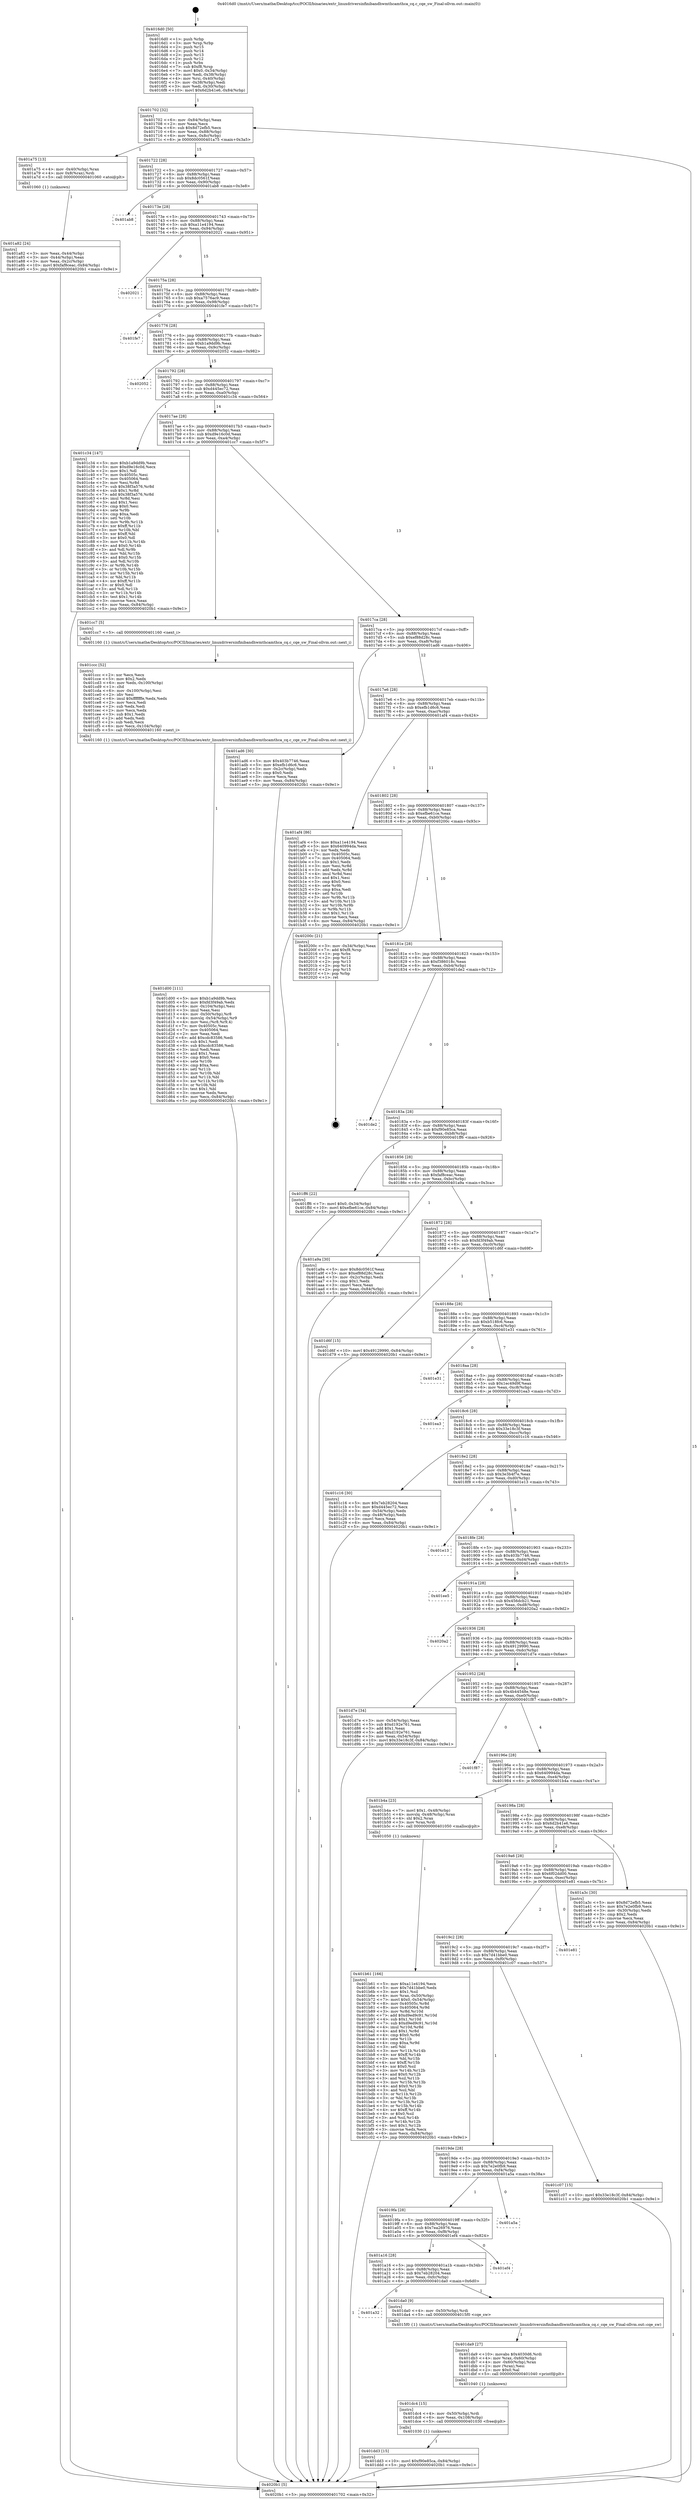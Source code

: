 digraph "0x4016d0" {
  label = "0x4016d0 (/mnt/c/Users/mathe/Desktop/tcc/POCII/binaries/extr_linuxdriversinfinibandhwmthcamthca_cq.c_cqe_sw_Final-ollvm.out::main(0))"
  labelloc = "t"
  node[shape=record]

  Entry [label="",width=0.3,height=0.3,shape=circle,fillcolor=black,style=filled]
  "0x401702" [label="{
     0x401702 [32]\l
     | [instrs]\l
     &nbsp;&nbsp;0x401702 \<+6\>: mov -0x84(%rbp),%eax\l
     &nbsp;&nbsp;0x401708 \<+2\>: mov %eax,%ecx\l
     &nbsp;&nbsp;0x40170a \<+6\>: sub $0x8d72efb5,%ecx\l
     &nbsp;&nbsp;0x401710 \<+6\>: mov %eax,-0x88(%rbp)\l
     &nbsp;&nbsp;0x401716 \<+6\>: mov %ecx,-0x8c(%rbp)\l
     &nbsp;&nbsp;0x40171c \<+6\>: je 0000000000401a75 \<main+0x3a5\>\l
  }"]
  "0x401a75" [label="{
     0x401a75 [13]\l
     | [instrs]\l
     &nbsp;&nbsp;0x401a75 \<+4\>: mov -0x40(%rbp),%rax\l
     &nbsp;&nbsp;0x401a79 \<+4\>: mov 0x8(%rax),%rdi\l
     &nbsp;&nbsp;0x401a7d \<+5\>: call 0000000000401060 \<atoi@plt\>\l
     | [calls]\l
     &nbsp;&nbsp;0x401060 \{1\} (unknown)\l
  }"]
  "0x401722" [label="{
     0x401722 [28]\l
     | [instrs]\l
     &nbsp;&nbsp;0x401722 \<+5\>: jmp 0000000000401727 \<main+0x57\>\l
     &nbsp;&nbsp;0x401727 \<+6\>: mov -0x88(%rbp),%eax\l
     &nbsp;&nbsp;0x40172d \<+5\>: sub $0x8dc0561f,%eax\l
     &nbsp;&nbsp;0x401732 \<+6\>: mov %eax,-0x90(%rbp)\l
     &nbsp;&nbsp;0x401738 \<+6\>: je 0000000000401ab8 \<main+0x3e8\>\l
  }"]
  Exit [label="",width=0.3,height=0.3,shape=circle,fillcolor=black,style=filled,peripheries=2]
  "0x401ab8" [label="{
     0x401ab8\l
  }", style=dashed]
  "0x40173e" [label="{
     0x40173e [28]\l
     | [instrs]\l
     &nbsp;&nbsp;0x40173e \<+5\>: jmp 0000000000401743 \<main+0x73\>\l
     &nbsp;&nbsp;0x401743 \<+6\>: mov -0x88(%rbp),%eax\l
     &nbsp;&nbsp;0x401749 \<+5\>: sub $0xa11e4194,%eax\l
     &nbsp;&nbsp;0x40174e \<+6\>: mov %eax,-0x94(%rbp)\l
     &nbsp;&nbsp;0x401754 \<+6\>: je 0000000000402021 \<main+0x951\>\l
  }"]
  "0x401dd3" [label="{
     0x401dd3 [15]\l
     | [instrs]\l
     &nbsp;&nbsp;0x401dd3 \<+10\>: movl $0xf90e85ca,-0x84(%rbp)\l
     &nbsp;&nbsp;0x401ddd \<+5\>: jmp 00000000004020b1 \<main+0x9e1\>\l
  }"]
  "0x402021" [label="{
     0x402021\l
  }", style=dashed]
  "0x40175a" [label="{
     0x40175a [28]\l
     | [instrs]\l
     &nbsp;&nbsp;0x40175a \<+5\>: jmp 000000000040175f \<main+0x8f\>\l
     &nbsp;&nbsp;0x40175f \<+6\>: mov -0x88(%rbp),%eax\l
     &nbsp;&nbsp;0x401765 \<+5\>: sub $0xa7576ac9,%eax\l
     &nbsp;&nbsp;0x40176a \<+6\>: mov %eax,-0x98(%rbp)\l
     &nbsp;&nbsp;0x401770 \<+6\>: je 0000000000401fe7 \<main+0x917\>\l
  }"]
  "0x401dc4" [label="{
     0x401dc4 [15]\l
     | [instrs]\l
     &nbsp;&nbsp;0x401dc4 \<+4\>: mov -0x50(%rbp),%rdi\l
     &nbsp;&nbsp;0x401dc8 \<+6\>: mov %eax,-0x108(%rbp)\l
     &nbsp;&nbsp;0x401dce \<+5\>: call 0000000000401030 \<free@plt\>\l
     | [calls]\l
     &nbsp;&nbsp;0x401030 \{1\} (unknown)\l
  }"]
  "0x401fe7" [label="{
     0x401fe7\l
  }", style=dashed]
  "0x401776" [label="{
     0x401776 [28]\l
     | [instrs]\l
     &nbsp;&nbsp;0x401776 \<+5\>: jmp 000000000040177b \<main+0xab\>\l
     &nbsp;&nbsp;0x40177b \<+6\>: mov -0x88(%rbp),%eax\l
     &nbsp;&nbsp;0x401781 \<+5\>: sub $0xb1a9dd9b,%eax\l
     &nbsp;&nbsp;0x401786 \<+6\>: mov %eax,-0x9c(%rbp)\l
     &nbsp;&nbsp;0x40178c \<+6\>: je 0000000000402052 \<main+0x982\>\l
  }"]
  "0x401da9" [label="{
     0x401da9 [27]\l
     | [instrs]\l
     &nbsp;&nbsp;0x401da9 \<+10\>: movabs $0x4030d6,%rdi\l
     &nbsp;&nbsp;0x401db3 \<+4\>: mov %rax,-0x60(%rbp)\l
     &nbsp;&nbsp;0x401db7 \<+4\>: mov -0x60(%rbp),%rax\l
     &nbsp;&nbsp;0x401dbb \<+2\>: mov (%rax),%esi\l
     &nbsp;&nbsp;0x401dbd \<+2\>: mov $0x0,%al\l
     &nbsp;&nbsp;0x401dbf \<+5\>: call 0000000000401040 \<printf@plt\>\l
     | [calls]\l
     &nbsp;&nbsp;0x401040 \{1\} (unknown)\l
  }"]
  "0x402052" [label="{
     0x402052\l
  }", style=dashed]
  "0x401792" [label="{
     0x401792 [28]\l
     | [instrs]\l
     &nbsp;&nbsp;0x401792 \<+5\>: jmp 0000000000401797 \<main+0xc7\>\l
     &nbsp;&nbsp;0x401797 \<+6\>: mov -0x88(%rbp),%eax\l
     &nbsp;&nbsp;0x40179d \<+5\>: sub $0xd445ec72,%eax\l
     &nbsp;&nbsp;0x4017a2 \<+6\>: mov %eax,-0xa0(%rbp)\l
     &nbsp;&nbsp;0x4017a8 \<+6\>: je 0000000000401c34 \<main+0x564\>\l
  }"]
  "0x401a32" [label="{
     0x401a32\l
  }", style=dashed]
  "0x401c34" [label="{
     0x401c34 [147]\l
     | [instrs]\l
     &nbsp;&nbsp;0x401c34 \<+5\>: mov $0xb1a9dd9b,%eax\l
     &nbsp;&nbsp;0x401c39 \<+5\>: mov $0xd9e16c0d,%ecx\l
     &nbsp;&nbsp;0x401c3e \<+2\>: mov $0x1,%dl\l
     &nbsp;&nbsp;0x401c40 \<+7\>: mov 0x40505c,%esi\l
     &nbsp;&nbsp;0x401c47 \<+7\>: mov 0x405064,%edi\l
     &nbsp;&nbsp;0x401c4e \<+3\>: mov %esi,%r8d\l
     &nbsp;&nbsp;0x401c51 \<+7\>: sub $0x38f3a576,%r8d\l
     &nbsp;&nbsp;0x401c58 \<+4\>: sub $0x1,%r8d\l
     &nbsp;&nbsp;0x401c5c \<+7\>: add $0x38f3a576,%r8d\l
     &nbsp;&nbsp;0x401c63 \<+4\>: imul %r8d,%esi\l
     &nbsp;&nbsp;0x401c67 \<+3\>: and $0x1,%esi\l
     &nbsp;&nbsp;0x401c6a \<+3\>: cmp $0x0,%esi\l
     &nbsp;&nbsp;0x401c6d \<+4\>: sete %r9b\l
     &nbsp;&nbsp;0x401c71 \<+3\>: cmp $0xa,%edi\l
     &nbsp;&nbsp;0x401c74 \<+4\>: setl %r10b\l
     &nbsp;&nbsp;0x401c78 \<+3\>: mov %r9b,%r11b\l
     &nbsp;&nbsp;0x401c7b \<+4\>: xor $0xff,%r11b\l
     &nbsp;&nbsp;0x401c7f \<+3\>: mov %r10b,%bl\l
     &nbsp;&nbsp;0x401c82 \<+3\>: xor $0xff,%bl\l
     &nbsp;&nbsp;0x401c85 \<+3\>: xor $0x0,%dl\l
     &nbsp;&nbsp;0x401c88 \<+3\>: mov %r11b,%r14b\l
     &nbsp;&nbsp;0x401c8b \<+4\>: and $0x0,%r14b\l
     &nbsp;&nbsp;0x401c8f \<+3\>: and %dl,%r9b\l
     &nbsp;&nbsp;0x401c92 \<+3\>: mov %bl,%r15b\l
     &nbsp;&nbsp;0x401c95 \<+4\>: and $0x0,%r15b\l
     &nbsp;&nbsp;0x401c99 \<+3\>: and %dl,%r10b\l
     &nbsp;&nbsp;0x401c9c \<+3\>: or %r9b,%r14b\l
     &nbsp;&nbsp;0x401c9f \<+3\>: or %r10b,%r15b\l
     &nbsp;&nbsp;0x401ca2 \<+3\>: xor %r15b,%r14b\l
     &nbsp;&nbsp;0x401ca5 \<+3\>: or %bl,%r11b\l
     &nbsp;&nbsp;0x401ca8 \<+4\>: xor $0xff,%r11b\l
     &nbsp;&nbsp;0x401cac \<+3\>: or $0x0,%dl\l
     &nbsp;&nbsp;0x401caf \<+3\>: and %dl,%r11b\l
     &nbsp;&nbsp;0x401cb2 \<+3\>: or %r11b,%r14b\l
     &nbsp;&nbsp;0x401cb5 \<+4\>: test $0x1,%r14b\l
     &nbsp;&nbsp;0x401cb9 \<+3\>: cmovne %ecx,%eax\l
     &nbsp;&nbsp;0x401cbc \<+6\>: mov %eax,-0x84(%rbp)\l
     &nbsp;&nbsp;0x401cc2 \<+5\>: jmp 00000000004020b1 \<main+0x9e1\>\l
  }"]
  "0x4017ae" [label="{
     0x4017ae [28]\l
     | [instrs]\l
     &nbsp;&nbsp;0x4017ae \<+5\>: jmp 00000000004017b3 \<main+0xe3\>\l
     &nbsp;&nbsp;0x4017b3 \<+6\>: mov -0x88(%rbp),%eax\l
     &nbsp;&nbsp;0x4017b9 \<+5\>: sub $0xd9e16c0d,%eax\l
     &nbsp;&nbsp;0x4017be \<+6\>: mov %eax,-0xa4(%rbp)\l
     &nbsp;&nbsp;0x4017c4 \<+6\>: je 0000000000401cc7 \<main+0x5f7\>\l
  }"]
  "0x401da0" [label="{
     0x401da0 [9]\l
     | [instrs]\l
     &nbsp;&nbsp;0x401da0 \<+4\>: mov -0x50(%rbp),%rdi\l
     &nbsp;&nbsp;0x401da4 \<+5\>: call 00000000004015f0 \<cqe_sw\>\l
     | [calls]\l
     &nbsp;&nbsp;0x4015f0 \{1\} (/mnt/c/Users/mathe/Desktop/tcc/POCII/binaries/extr_linuxdriversinfinibandhwmthcamthca_cq.c_cqe_sw_Final-ollvm.out::cqe_sw)\l
  }"]
  "0x401cc7" [label="{
     0x401cc7 [5]\l
     | [instrs]\l
     &nbsp;&nbsp;0x401cc7 \<+5\>: call 0000000000401160 \<next_i\>\l
     | [calls]\l
     &nbsp;&nbsp;0x401160 \{1\} (/mnt/c/Users/mathe/Desktop/tcc/POCII/binaries/extr_linuxdriversinfinibandhwmthcamthca_cq.c_cqe_sw_Final-ollvm.out::next_i)\l
  }"]
  "0x4017ca" [label="{
     0x4017ca [28]\l
     | [instrs]\l
     &nbsp;&nbsp;0x4017ca \<+5\>: jmp 00000000004017cf \<main+0xff\>\l
     &nbsp;&nbsp;0x4017cf \<+6\>: mov -0x88(%rbp),%eax\l
     &nbsp;&nbsp;0x4017d5 \<+5\>: sub $0xef88d28c,%eax\l
     &nbsp;&nbsp;0x4017da \<+6\>: mov %eax,-0xa8(%rbp)\l
     &nbsp;&nbsp;0x4017e0 \<+6\>: je 0000000000401ad6 \<main+0x406\>\l
  }"]
  "0x401a16" [label="{
     0x401a16 [28]\l
     | [instrs]\l
     &nbsp;&nbsp;0x401a16 \<+5\>: jmp 0000000000401a1b \<main+0x34b\>\l
     &nbsp;&nbsp;0x401a1b \<+6\>: mov -0x88(%rbp),%eax\l
     &nbsp;&nbsp;0x401a21 \<+5\>: sub $0x7eb28204,%eax\l
     &nbsp;&nbsp;0x401a26 \<+6\>: mov %eax,-0xfc(%rbp)\l
     &nbsp;&nbsp;0x401a2c \<+6\>: je 0000000000401da0 \<main+0x6d0\>\l
  }"]
  "0x401ad6" [label="{
     0x401ad6 [30]\l
     | [instrs]\l
     &nbsp;&nbsp;0x401ad6 \<+5\>: mov $0x403b7746,%eax\l
     &nbsp;&nbsp;0x401adb \<+5\>: mov $0xefb1d6c6,%ecx\l
     &nbsp;&nbsp;0x401ae0 \<+3\>: mov -0x2c(%rbp),%edx\l
     &nbsp;&nbsp;0x401ae3 \<+3\>: cmp $0x0,%edx\l
     &nbsp;&nbsp;0x401ae6 \<+3\>: cmove %ecx,%eax\l
     &nbsp;&nbsp;0x401ae9 \<+6\>: mov %eax,-0x84(%rbp)\l
     &nbsp;&nbsp;0x401aef \<+5\>: jmp 00000000004020b1 \<main+0x9e1\>\l
  }"]
  "0x4017e6" [label="{
     0x4017e6 [28]\l
     | [instrs]\l
     &nbsp;&nbsp;0x4017e6 \<+5\>: jmp 00000000004017eb \<main+0x11b\>\l
     &nbsp;&nbsp;0x4017eb \<+6\>: mov -0x88(%rbp),%eax\l
     &nbsp;&nbsp;0x4017f1 \<+5\>: sub $0xefb1d6c6,%eax\l
     &nbsp;&nbsp;0x4017f6 \<+6\>: mov %eax,-0xac(%rbp)\l
     &nbsp;&nbsp;0x4017fc \<+6\>: je 0000000000401af4 \<main+0x424\>\l
  }"]
  "0x401ef4" [label="{
     0x401ef4\l
  }", style=dashed]
  "0x401af4" [label="{
     0x401af4 [86]\l
     | [instrs]\l
     &nbsp;&nbsp;0x401af4 \<+5\>: mov $0xa11e4194,%eax\l
     &nbsp;&nbsp;0x401af9 \<+5\>: mov $0x640994da,%ecx\l
     &nbsp;&nbsp;0x401afe \<+2\>: xor %edx,%edx\l
     &nbsp;&nbsp;0x401b00 \<+7\>: mov 0x40505c,%esi\l
     &nbsp;&nbsp;0x401b07 \<+7\>: mov 0x405064,%edi\l
     &nbsp;&nbsp;0x401b0e \<+3\>: sub $0x1,%edx\l
     &nbsp;&nbsp;0x401b11 \<+3\>: mov %esi,%r8d\l
     &nbsp;&nbsp;0x401b14 \<+3\>: add %edx,%r8d\l
     &nbsp;&nbsp;0x401b17 \<+4\>: imul %r8d,%esi\l
     &nbsp;&nbsp;0x401b1b \<+3\>: and $0x1,%esi\l
     &nbsp;&nbsp;0x401b1e \<+3\>: cmp $0x0,%esi\l
     &nbsp;&nbsp;0x401b21 \<+4\>: sete %r9b\l
     &nbsp;&nbsp;0x401b25 \<+3\>: cmp $0xa,%edi\l
     &nbsp;&nbsp;0x401b28 \<+4\>: setl %r10b\l
     &nbsp;&nbsp;0x401b2c \<+3\>: mov %r9b,%r11b\l
     &nbsp;&nbsp;0x401b2f \<+3\>: and %r10b,%r11b\l
     &nbsp;&nbsp;0x401b32 \<+3\>: xor %r10b,%r9b\l
     &nbsp;&nbsp;0x401b35 \<+3\>: or %r9b,%r11b\l
     &nbsp;&nbsp;0x401b38 \<+4\>: test $0x1,%r11b\l
     &nbsp;&nbsp;0x401b3c \<+3\>: cmovne %ecx,%eax\l
     &nbsp;&nbsp;0x401b3f \<+6\>: mov %eax,-0x84(%rbp)\l
     &nbsp;&nbsp;0x401b45 \<+5\>: jmp 00000000004020b1 \<main+0x9e1\>\l
  }"]
  "0x401802" [label="{
     0x401802 [28]\l
     | [instrs]\l
     &nbsp;&nbsp;0x401802 \<+5\>: jmp 0000000000401807 \<main+0x137\>\l
     &nbsp;&nbsp;0x401807 \<+6\>: mov -0x88(%rbp),%eax\l
     &nbsp;&nbsp;0x40180d \<+5\>: sub $0xefbe61ce,%eax\l
     &nbsp;&nbsp;0x401812 \<+6\>: mov %eax,-0xb0(%rbp)\l
     &nbsp;&nbsp;0x401818 \<+6\>: je 000000000040200c \<main+0x93c\>\l
  }"]
  "0x4019fa" [label="{
     0x4019fa [28]\l
     | [instrs]\l
     &nbsp;&nbsp;0x4019fa \<+5\>: jmp 00000000004019ff \<main+0x32f\>\l
     &nbsp;&nbsp;0x4019ff \<+6\>: mov -0x88(%rbp),%eax\l
     &nbsp;&nbsp;0x401a05 \<+5\>: sub $0x7ea26976,%eax\l
     &nbsp;&nbsp;0x401a0a \<+6\>: mov %eax,-0xf8(%rbp)\l
     &nbsp;&nbsp;0x401a10 \<+6\>: je 0000000000401ef4 \<main+0x824\>\l
  }"]
  "0x40200c" [label="{
     0x40200c [21]\l
     | [instrs]\l
     &nbsp;&nbsp;0x40200c \<+3\>: mov -0x34(%rbp),%eax\l
     &nbsp;&nbsp;0x40200f \<+7\>: add $0xf8,%rsp\l
     &nbsp;&nbsp;0x402016 \<+1\>: pop %rbx\l
     &nbsp;&nbsp;0x402017 \<+2\>: pop %r12\l
     &nbsp;&nbsp;0x402019 \<+2\>: pop %r13\l
     &nbsp;&nbsp;0x40201b \<+2\>: pop %r14\l
     &nbsp;&nbsp;0x40201d \<+2\>: pop %r15\l
     &nbsp;&nbsp;0x40201f \<+1\>: pop %rbp\l
     &nbsp;&nbsp;0x402020 \<+1\>: ret\l
  }"]
  "0x40181e" [label="{
     0x40181e [28]\l
     | [instrs]\l
     &nbsp;&nbsp;0x40181e \<+5\>: jmp 0000000000401823 \<main+0x153\>\l
     &nbsp;&nbsp;0x401823 \<+6\>: mov -0x88(%rbp),%eax\l
     &nbsp;&nbsp;0x401829 \<+5\>: sub $0xf386018c,%eax\l
     &nbsp;&nbsp;0x40182e \<+6\>: mov %eax,-0xb4(%rbp)\l
     &nbsp;&nbsp;0x401834 \<+6\>: je 0000000000401de2 \<main+0x712\>\l
  }"]
  "0x401a5a" [label="{
     0x401a5a\l
  }", style=dashed]
  "0x401de2" [label="{
     0x401de2\l
  }", style=dashed]
  "0x40183a" [label="{
     0x40183a [28]\l
     | [instrs]\l
     &nbsp;&nbsp;0x40183a \<+5\>: jmp 000000000040183f \<main+0x16f\>\l
     &nbsp;&nbsp;0x40183f \<+6\>: mov -0x88(%rbp),%eax\l
     &nbsp;&nbsp;0x401845 \<+5\>: sub $0xf90e85ca,%eax\l
     &nbsp;&nbsp;0x40184a \<+6\>: mov %eax,-0xb8(%rbp)\l
     &nbsp;&nbsp;0x401850 \<+6\>: je 0000000000401ff6 \<main+0x926\>\l
  }"]
  "0x401d00" [label="{
     0x401d00 [111]\l
     | [instrs]\l
     &nbsp;&nbsp;0x401d00 \<+5\>: mov $0xb1a9dd9b,%ecx\l
     &nbsp;&nbsp;0x401d05 \<+5\>: mov $0xfd3f49ab,%edx\l
     &nbsp;&nbsp;0x401d0a \<+6\>: mov -0x104(%rbp),%esi\l
     &nbsp;&nbsp;0x401d10 \<+3\>: imul %eax,%esi\l
     &nbsp;&nbsp;0x401d13 \<+4\>: mov -0x50(%rbp),%r8\l
     &nbsp;&nbsp;0x401d17 \<+4\>: movslq -0x54(%rbp),%r9\l
     &nbsp;&nbsp;0x401d1b \<+4\>: mov %esi,(%r8,%r9,4)\l
     &nbsp;&nbsp;0x401d1f \<+7\>: mov 0x40505c,%eax\l
     &nbsp;&nbsp;0x401d26 \<+7\>: mov 0x405064,%esi\l
     &nbsp;&nbsp;0x401d2d \<+2\>: mov %eax,%edi\l
     &nbsp;&nbsp;0x401d2f \<+6\>: add $0xcdc83586,%edi\l
     &nbsp;&nbsp;0x401d35 \<+3\>: sub $0x1,%edi\l
     &nbsp;&nbsp;0x401d38 \<+6\>: sub $0xcdc83586,%edi\l
     &nbsp;&nbsp;0x401d3e \<+3\>: imul %edi,%eax\l
     &nbsp;&nbsp;0x401d41 \<+3\>: and $0x1,%eax\l
     &nbsp;&nbsp;0x401d44 \<+3\>: cmp $0x0,%eax\l
     &nbsp;&nbsp;0x401d47 \<+4\>: sete %r10b\l
     &nbsp;&nbsp;0x401d4b \<+3\>: cmp $0xa,%esi\l
     &nbsp;&nbsp;0x401d4e \<+4\>: setl %r11b\l
     &nbsp;&nbsp;0x401d52 \<+3\>: mov %r10b,%bl\l
     &nbsp;&nbsp;0x401d55 \<+3\>: and %r11b,%bl\l
     &nbsp;&nbsp;0x401d58 \<+3\>: xor %r11b,%r10b\l
     &nbsp;&nbsp;0x401d5b \<+3\>: or %r10b,%bl\l
     &nbsp;&nbsp;0x401d5e \<+3\>: test $0x1,%bl\l
     &nbsp;&nbsp;0x401d61 \<+3\>: cmovne %edx,%ecx\l
     &nbsp;&nbsp;0x401d64 \<+6\>: mov %ecx,-0x84(%rbp)\l
     &nbsp;&nbsp;0x401d6a \<+5\>: jmp 00000000004020b1 \<main+0x9e1\>\l
  }"]
  "0x401ff6" [label="{
     0x401ff6 [22]\l
     | [instrs]\l
     &nbsp;&nbsp;0x401ff6 \<+7\>: movl $0x0,-0x34(%rbp)\l
     &nbsp;&nbsp;0x401ffd \<+10\>: movl $0xefbe61ce,-0x84(%rbp)\l
     &nbsp;&nbsp;0x402007 \<+5\>: jmp 00000000004020b1 \<main+0x9e1\>\l
  }"]
  "0x401856" [label="{
     0x401856 [28]\l
     | [instrs]\l
     &nbsp;&nbsp;0x401856 \<+5\>: jmp 000000000040185b \<main+0x18b\>\l
     &nbsp;&nbsp;0x40185b \<+6\>: mov -0x88(%rbp),%eax\l
     &nbsp;&nbsp;0x401861 \<+5\>: sub $0xfaf8ceac,%eax\l
     &nbsp;&nbsp;0x401866 \<+6\>: mov %eax,-0xbc(%rbp)\l
     &nbsp;&nbsp;0x40186c \<+6\>: je 0000000000401a9a \<main+0x3ca\>\l
  }"]
  "0x401ccc" [label="{
     0x401ccc [52]\l
     | [instrs]\l
     &nbsp;&nbsp;0x401ccc \<+2\>: xor %ecx,%ecx\l
     &nbsp;&nbsp;0x401cce \<+5\>: mov $0x2,%edx\l
     &nbsp;&nbsp;0x401cd3 \<+6\>: mov %edx,-0x100(%rbp)\l
     &nbsp;&nbsp;0x401cd9 \<+1\>: cltd\l
     &nbsp;&nbsp;0x401cda \<+6\>: mov -0x100(%rbp),%esi\l
     &nbsp;&nbsp;0x401ce0 \<+2\>: idiv %esi\l
     &nbsp;&nbsp;0x401ce2 \<+6\>: imul $0xfffffffe,%edx,%edx\l
     &nbsp;&nbsp;0x401ce8 \<+2\>: mov %ecx,%edi\l
     &nbsp;&nbsp;0x401cea \<+2\>: sub %edx,%edi\l
     &nbsp;&nbsp;0x401cec \<+2\>: mov %ecx,%edx\l
     &nbsp;&nbsp;0x401cee \<+3\>: sub $0x1,%edx\l
     &nbsp;&nbsp;0x401cf1 \<+2\>: add %edx,%edi\l
     &nbsp;&nbsp;0x401cf3 \<+2\>: sub %edi,%ecx\l
     &nbsp;&nbsp;0x401cf5 \<+6\>: mov %ecx,-0x104(%rbp)\l
     &nbsp;&nbsp;0x401cfb \<+5\>: call 0000000000401160 \<next_i\>\l
     | [calls]\l
     &nbsp;&nbsp;0x401160 \{1\} (/mnt/c/Users/mathe/Desktop/tcc/POCII/binaries/extr_linuxdriversinfinibandhwmthcamthca_cq.c_cqe_sw_Final-ollvm.out::next_i)\l
  }"]
  "0x401a9a" [label="{
     0x401a9a [30]\l
     | [instrs]\l
     &nbsp;&nbsp;0x401a9a \<+5\>: mov $0x8dc0561f,%eax\l
     &nbsp;&nbsp;0x401a9f \<+5\>: mov $0xef88d28c,%ecx\l
     &nbsp;&nbsp;0x401aa4 \<+3\>: mov -0x2c(%rbp),%edx\l
     &nbsp;&nbsp;0x401aa7 \<+3\>: cmp $0x1,%edx\l
     &nbsp;&nbsp;0x401aaa \<+3\>: cmovl %ecx,%eax\l
     &nbsp;&nbsp;0x401aad \<+6\>: mov %eax,-0x84(%rbp)\l
     &nbsp;&nbsp;0x401ab3 \<+5\>: jmp 00000000004020b1 \<main+0x9e1\>\l
  }"]
  "0x401872" [label="{
     0x401872 [28]\l
     | [instrs]\l
     &nbsp;&nbsp;0x401872 \<+5\>: jmp 0000000000401877 \<main+0x1a7\>\l
     &nbsp;&nbsp;0x401877 \<+6\>: mov -0x88(%rbp),%eax\l
     &nbsp;&nbsp;0x40187d \<+5\>: sub $0xfd3f49ab,%eax\l
     &nbsp;&nbsp;0x401882 \<+6\>: mov %eax,-0xc0(%rbp)\l
     &nbsp;&nbsp;0x401888 \<+6\>: je 0000000000401d6f \<main+0x69f\>\l
  }"]
  "0x4019de" [label="{
     0x4019de [28]\l
     | [instrs]\l
     &nbsp;&nbsp;0x4019de \<+5\>: jmp 00000000004019e3 \<main+0x313\>\l
     &nbsp;&nbsp;0x4019e3 \<+6\>: mov -0x88(%rbp),%eax\l
     &nbsp;&nbsp;0x4019e9 \<+5\>: sub $0x7e2e0fb9,%eax\l
     &nbsp;&nbsp;0x4019ee \<+6\>: mov %eax,-0xf4(%rbp)\l
     &nbsp;&nbsp;0x4019f4 \<+6\>: je 0000000000401a5a \<main+0x38a\>\l
  }"]
  "0x401d6f" [label="{
     0x401d6f [15]\l
     | [instrs]\l
     &nbsp;&nbsp;0x401d6f \<+10\>: movl $0x49129990,-0x84(%rbp)\l
     &nbsp;&nbsp;0x401d79 \<+5\>: jmp 00000000004020b1 \<main+0x9e1\>\l
  }"]
  "0x40188e" [label="{
     0x40188e [28]\l
     | [instrs]\l
     &nbsp;&nbsp;0x40188e \<+5\>: jmp 0000000000401893 \<main+0x1c3\>\l
     &nbsp;&nbsp;0x401893 \<+6\>: mov -0x88(%rbp),%eax\l
     &nbsp;&nbsp;0x401899 \<+5\>: sub $0xb518fc6,%eax\l
     &nbsp;&nbsp;0x40189e \<+6\>: mov %eax,-0xc4(%rbp)\l
     &nbsp;&nbsp;0x4018a4 \<+6\>: je 0000000000401e31 \<main+0x761\>\l
  }"]
  "0x401c07" [label="{
     0x401c07 [15]\l
     | [instrs]\l
     &nbsp;&nbsp;0x401c07 \<+10\>: movl $0x33e18c3f,-0x84(%rbp)\l
     &nbsp;&nbsp;0x401c11 \<+5\>: jmp 00000000004020b1 \<main+0x9e1\>\l
  }"]
  "0x401e31" [label="{
     0x401e31\l
  }", style=dashed]
  "0x4018aa" [label="{
     0x4018aa [28]\l
     | [instrs]\l
     &nbsp;&nbsp;0x4018aa \<+5\>: jmp 00000000004018af \<main+0x1df\>\l
     &nbsp;&nbsp;0x4018af \<+6\>: mov -0x88(%rbp),%eax\l
     &nbsp;&nbsp;0x4018b5 \<+5\>: sub $0x1ec49d9f,%eax\l
     &nbsp;&nbsp;0x4018ba \<+6\>: mov %eax,-0xc8(%rbp)\l
     &nbsp;&nbsp;0x4018c0 \<+6\>: je 0000000000401ea3 \<main+0x7d3\>\l
  }"]
  "0x4019c2" [label="{
     0x4019c2 [28]\l
     | [instrs]\l
     &nbsp;&nbsp;0x4019c2 \<+5\>: jmp 00000000004019c7 \<main+0x2f7\>\l
     &nbsp;&nbsp;0x4019c7 \<+6\>: mov -0x88(%rbp),%eax\l
     &nbsp;&nbsp;0x4019cd \<+5\>: sub $0x7d41bbe0,%eax\l
     &nbsp;&nbsp;0x4019d2 \<+6\>: mov %eax,-0xf0(%rbp)\l
     &nbsp;&nbsp;0x4019d8 \<+6\>: je 0000000000401c07 \<main+0x537\>\l
  }"]
  "0x401ea3" [label="{
     0x401ea3\l
  }", style=dashed]
  "0x4018c6" [label="{
     0x4018c6 [28]\l
     | [instrs]\l
     &nbsp;&nbsp;0x4018c6 \<+5\>: jmp 00000000004018cb \<main+0x1fb\>\l
     &nbsp;&nbsp;0x4018cb \<+6\>: mov -0x88(%rbp),%eax\l
     &nbsp;&nbsp;0x4018d1 \<+5\>: sub $0x33e18c3f,%eax\l
     &nbsp;&nbsp;0x4018d6 \<+6\>: mov %eax,-0xcc(%rbp)\l
     &nbsp;&nbsp;0x4018dc \<+6\>: je 0000000000401c16 \<main+0x546\>\l
  }"]
  "0x401e81" [label="{
     0x401e81\l
  }", style=dashed]
  "0x401c16" [label="{
     0x401c16 [30]\l
     | [instrs]\l
     &nbsp;&nbsp;0x401c16 \<+5\>: mov $0x7eb28204,%eax\l
     &nbsp;&nbsp;0x401c1b \<+5\>: mov $0xd445ec72,%ecx\l
     &nbsp;&nbsp;0x401c20 \<+3\>: mov -0x54(%rbp),%edx\l
     &nbsp;&nbsp;0x401c23 \<+3\>: cmp -0x48(%rbp),%edx\l
     &nbsp;&nbsp;0x401c26 \<+3\>: cmovl %ecx,%eax\l
     &nbsp;&nbsp;0x401c29 \<+6\>: mov %eax,-0x84(%rbp)\l
     &nbsp;&nbsp;0x401c2f \<+5\>: jmp 00000000004020b1 \<main+0x9e1\>\l
  }"]
  "0x4018e2" [label="{
     0x4018e2 [28]\l
     | [instrs]\l
     &nbsp;&nbsp;0x4018e2 \<+5\>: jmp 00000000004018e7 \<main+0x217\>\l
     &nbsp;&nbsp;0x4018e7 \<+6\>: mov -0x88(%rbp),%eax\l
     &nbsp;&nbsp;0x4018ed \<+5\>: sub $0x3e3b4f7e,%eax\l
     &nbsp;&nbsp;0x4018f2 \<+6\>: mov %eax,-0xd0(%rbp)\l
     &nbsp;&nbsp;0x4018f8 \<+6\>: je 0000000000401e13 \<main+0x743\>\l
  }"]
  "0x401b61" [label="{
     0x401b61 [166]\l
     | [instrs]\l
     &nbsp;&nbsp;0x401b61 \<+5\>: mov $0xa11e4194,%ecx\l
     &nbsp;&nbsp;0x401b66 \<+5\>: mov $0x7d41bbe0,%edx\l
     &nbsp;&nbsp;0x401b6b \<+3\>: mov $0x1,%sil\l
     &nbsp;&nbsp;0x401b6e \<+4\>: mov %rax,-0x50(%rbp)\l
     &nbsp;&nbsp;0x401b72 \<+7\>: movl $0x0,-0x54(%rbp)\l
     &nbsp;&nbsp;0x401b79 \<+8\>: mov 0x40505c,%r8d\l
     &nbsp;&nbsp;0x401b81 \<+8\>: mov 0x405064,%r9d\l
     &nbsp;&nbsp;0x401b89 \<+3\>: mov %r8d,%r10d\l
     &nbsp;&nbsp;0x401b8c \<+7\>: add $0xd9ed9c91,%r10d\l
     &nbsp;&nbsp;0x401b93 \<+4\>: sub $0x1,%r10d\l
     &nbsp;&nbsp;0x401b97 \<+7\>: sub $0xd9ed9c91,%r10d\l
     &nbsp;&nbsp;0x401b9e \<+4\>: imul %r10d,%r8d\l
     &nbsp;&nbsp;0x401ba2 \<+4\>: and $0x1,%r8d\l
     &nbsp;&nbsp;0x401ba6 \<+4\>: cmp $0x0,%r8d\l
     &nbsp;&nbsp;0x401baa \<+4\>: sete %r11b\l
     &nbsp;&nbsp;0x401bae \<+4\>: cmp $0xa,%r9d\l
     &nbsp;&nbsp;0x401bb2 \<+3\>: setl %bl\l
     &nbsp;&nbsp;0x401bb5 \<+3\>: mov %r11b,%r14b\l
     &nbsp;&nbsp;0x401bb8 \<+4\>: xor $0xff,%r14b\l
     &nbsp;&nbsp;0x401bbc \<+3\>: mov %bl,%r15b\l
     &nbsp;&nbsp;0x401bbf \<+4\>: xor $0xff,%r15b\l
     &nbsp;&nbsp;0x401bc3 \<+4\>: xor $0x0,%sil\l
     &nbsp;&nbsp;0x401bc7 \<+3\>: mov %r14b,%r12b\l
     &nbsp;&nbsp;0x401bca \<+4\>: and $0x0,%r12b\l
     &nbsp;&nbsp;0x401bce \<+3\>: and %sil,%r11b\l
     &nbsp;&nbsp;0x401bd1 \<+3\>: mov %r15b,%r13b\l
     &nbsp;&nbsp;0x401bd4 \<+4\>: and $0x0,%r13b\l
     &nbsp;&nbsp;0x401bd8 \<+3\>: and %sil,%bl\l
     &nbsp;&nbsp;0x401bdb \<+3\>: or %r11b,%r12b\l
     &nbsp;&nbsp;0x401bde \<+3\>: or %bl,%r13b\l
     &nbsp;&nbsp;0x401be1 \<+3\>: xor %r13b,%r12b\l
     &nbsp;&nbsp;0x401be4 \<+3\>: or %r15b,%r14b\l
     &nbsp;&nbsp;0x401be7 \<+4\>: xor $0xff,%r14b\l
     &nbsp;&nbsp;0x401beb \<+4\>: or $0x0,%sil\l
     &nbsp;&nbsp;0x401bef \<+3\>: and %sil,%r14b\l
     &nbsp;&nbsp;0x401bf2 \<+3\>: or %r14b,%r12b\l
     &nbsp;&nbsp;0x401bf5 \<+4\>: test $0x1,%r12b\l
     &nbsp;&nbsp;0x401bf9 \<+3\>: cmovne %edx,%ecx\l
     &nbsp;&nbsp;0x401bfc \<+6\>: mov %ecx,-0x84(%rbp)\l
     &nbsp;&nbsp;0x401c02 \<+5\>: jmp 00000000004020b1 \<main+0x9e1\>\l
  }"]
  "0x401e13" [label="{
     0x401e13\l
  }", style=dashed]
  "0x4018fe" [label="{
     0x4018fe [28]\l
     | [instrs]\l
     &nbsp;&nbsp;0x4018fe \<+5\>: jmp 0000000000401903 \<main+0x233\>\l
     &nbsp;&nbsp;0x401903 \<+6\>: mov -0x88(%rbp),%eax\l
     &nbsp;&nbsp;0x401909 \<+5\>: sub $0x403b7746,%eax\l
     &nbsp;&nbsp;0x40190e \<+6\>: mov %eax,-0xd4(%rbp)\l
     &nbsp;&nbsp;0x401914 \<+6\>: je 0000000000401ee5 \<main+0x815\>\l
  }"]
  "0x401a82" [label="{
     0x401a82 [24]\l
     | [instrs]\l
     &nbsp;&nbsp;0x401a82 \<+3\>: mov %eax,-0x44(%rbp)\l
     &nbsp;&nbsp;0x401a85 \<+3\>: mov -0x44(%rbp),%eax\l
     &nbsp;&nbsp;0x401a88 \<+3\>: mov %eax,-0x2c(%rbp)\l
     &nbsp;&nbsp;0x401a8b \<+10\>: movl $0xfaf8ceac,-0x84(%rbp)\l
     &nbsp;&nbsp;0x401a95 \<+5\>: jmp 00000000004020b1 \<main+0x9e1\>\l
  }"]
  "0x401ee5" [label="{
     0x401ee5\l
  }", style=dashed]
  "0x40191a" [label="{
     0x40191a [28]\l
     | [instrs]\l
     &nbsp;&nbsp;0x40191a \<+5\>: jmp 000000000040191f \<main+0x24f\>\l
     &nbsp;&nbsp;0x40191f \<+6\>: mov -0x88(%rbp),%eax\l
     &nbsp;&nbsp;0x401925 \<+5\>: sub $0x456dcb21,%eax\l
     &nbsp;&nbsp;0x40192a \<+6\>: mov %eax,-0xd8(%rbp)\l
     &nbsp;&nbsp;0x401930 \<+6\>: je 00000000004020a2 \<main+0x9d2\>\l
  }"]
  "0x4016d0" [label="{
     0x4016d0 [50]\l
     | [instrs]\l
     &nbsp;&nbsp;0x4016d0 \<+1\>: push %rbp\l
     &nbsp;&nbsp;0x4016d1 \<+3\>: mov %rsp,%rbp\l
     &nbsp;&nbsp;0x4016d4 \<+2\>: push %r15\l
     &nbsp;&nbsp;0x4016d6 \<+2\>: push %r14\l
     &nbsp;&nbsp;0x4016d8 \<+2\>: push %r13\l
     &nbsp;&nbsp;0x4016da \<+2\>: push %r12\l
     &nbsp;&nbsp;0x4016dc \<+1\>: push %rbx\l
     &nbsp;&nbsp;0x4016dd \<+7\>: sub $0xf8,%rsp\l
     &nbsp;&nbsp;0x4016e4 \<+7\>: movl $0x0,-0x34(%rbp)\l
     &nbsp;&nbsp;0x4016eb \<+3\>: mov %edi,-0x38(%rbp)\l
     &nbsp;&nbsp;0x4016ee \<+4\>: mov %rsi,-0x40(%rbp)\l
     &nbsp;&nbsp;0x4016f2 \<+3\>: mov -0x38(%rbp),%edi\l
     &nbsp;&nbsp;0x4016f5 \<+3\>: mov %edi,-0x30(%rbp)\l
     &nbsp;&nbsp;0x4016f8 \<+10\>: movl $0x6d2b41e6,-0x84(%rbp)\l
  }"]
  "0x4020a2" [label="{
     0x4020a2\l
  }", style=dashed]
  "0x401936" [label="{
     0x401936 [28]\l
     | [instrs]\l
     &nbsp;&nbsp;0x401936 \<+5\>: jmp 000000000040193b \<main+0x26b\>\l
     &nbsp;&nbsp;0x40193b \<+6\>: mov -0x88(%rbp),%eax\l
     &nbsp;&nbsp;0x401941 \<+5\>: sub $0x49129990,%eax\l
     &nbsp;&nbsp;0x401946 \<+6\>: mov %eax,-0xdc(%rbp)\l
     &nbsp;&nbsp;0x40194c \<+6\>: je 0000000000401d7e \<main+0x6ae\>\l
  }"]
  "0x4020b1" [label="{
     0x4020b1 [5]\l
     | [instrs]\l
     &nbsp;&nbsp;0x4020b1 \<+5\>: jmp 0000000000401702 \<main+0x32\>\l
  }"]
  "0x401d7e" [label="{
     0x401d7e [34]\l
     | [instrs]\l
     &nbsp;&nbsp;0x401d7e \<+3\>: mov -0x54(%rbp),%eax\l
     &nbsp;&nbsp;0x401d81 \<+5\>: sub $0xd192e761,%eax\l
     &nbsp;&nbsp;0x401d86 \<+3\>: add $0x1,%eax\l
     &nbsp;&nbsp;0x401d89 \<+5\>: add $0xd192e761,%eax\l
     &nbsp;&nbsp;0x401d8e \<+3\>: mov %eax,-0x54(%rbp)\l
     &nbsp;&nbsp;0x401d91 \<+10\>: movl $0x33e18c3f,-0x84(%rbp)\l
     &nbsp;&nbsp;0x401d9b \<+5\>: jmp 00000000004020b1 \<main+0x9e1\>\l
  }"]
  "0x401952" [label="{
     0x401952 [28]\l
     | [instrs]\l
     &nbsp;&nbsp;0x401952 \<+5\>: jmp 0000000000401957 \<main+0x287\>\l
     &nbsp;&nbsp;0x401957 \<+6\>: mov -0x88(%rbp),%eax\l
     &nbsp;&nbsp;0x40195d \<+5\>: sub $0x4b44548e,%eax\l
     &nbsp;&nbsp;0x401962 \<+6\>: mov %eax,-0xe0(%rbp)\l
     &nbsp;&nbsp;0x401968 \<+6\>: je 0000000000401f87 \<main+0x8b7\>\l
  }"]
  "0x4019a6" [label="{
     0x4019a6 [28]\l
     | [instrs]\l
     &nbsp;&nbsp;0x4019a6 \<+5\>: jmp 00000000004019ab \<main+0x2db\>\l
     &nbsp;&nbsp;0x4019ab \<+6\>: mov -0x88(%rbp),%eax\l
     &nbsp;&nbsp;0x4019b1 \<+5\>: sub $0x6f02dd00,%eax\l
     &nbsp;&nbsp;0x4019b6 \<+6\>: mov %eax,-0xec(%rbp)\l
     &nbsp;&nbsp;0x4019bc \<+6\>: je 0000000000401e81 \<main+0x7b1\>\l
  }"]
  "0x401f87" [label="{
     0x401f87\l
  }", style=dashed]
  "0x40196e" [label="{
     0x40196e [28]\l
     | [instrs]\l
     &nbsp;&nbsp;0x40196e \<+5\>: jmp 0000000000401973 \<main+0x2a3\>\l
     &nbsp;&nbsp;0x401973 \<+6\>: mov -0x88(%rbp),%eax\l
     &nbsp;&nbsp;0x401979 \<+5\>: sub $0x640994da,%eax\l
     &nbsp;&nbsp;0x40197e \<+6\>: mov %eax,-0xe4(%rbp)\l
     &nbsp;&nbsp;0x401984 \<+6\>: je 0000000000401b4a \<main+0x47a\>\l
  }"]
  "0x401a3c" [label="{
     0x401a3c [30]\l
     | [instrs]\l
     &nbsp;&nbsp;0x401a3c \<+5\>: mov $0x8d72efb5,%eax\l
     &nbsp;&nbsp;0x401a41 \<+5\>: mov $0x7e2e0fb9,%ecx\l
     &nbsp;&nbsp;0x401a46 \<+3\>: mov -0x30(%rbp),%edx\l
     &nbsp;&nbsp;0x401a49 \<+3\>: cmp $0x2,%edx\l
     &nbsp;&nbsp;0x401a4c \<+3\>: cmovne %ecx,%eax\l
     &nbsp;&nbsp;0x401a4f \<+6\>: mov %eax,-0x84(%rbp)\l
     &nbsp;&nbsp;0x401a55 \<+5\>: jmp 00000000004020b1 \<main+0x9e1\>\l
  }"]
  "0x401b4a" [label="{
     0x401b4a [23]\l
     | [instrs]\l
     &nbsp;&nbsp;0x401b4a \<+7\>: movl $0x1,-0x48(%rbp)\l
     &nbsp;&nbsp;0x401b51 \<+4\>: movslq -0x48(%rbp),%rax\l
     &nbsp;&nbsp;0x401b55 \<+4\>: shl $0x2,%rax\l
     &nbsp;&nbsp;0x401b59 \<+3\>: mov %rax,%rdi\l
     &nbsp;&nbsp;0x401b5c \<+5\>: call 0000000000401050 \<malloc@plt\>\l
     | [calls]\l
     &nbsp;&nbsp;0x401050 \{1\} (unknown)\l
  }"]
  "0x40198a" [label="{
     0x40198a [28]\l
     | [instrs]\l
     &nbsp;&nbsp;0x40198a \<+5\>: jmp 000000000040198f \<main+0x2bf\>\l
     &nbsp;&nbsp;0x40198f \<+6\>: mov -0x88(%rbp),%eax\l
     &nbsp;&nbsp;0x401995 \<+5\>: sub $0x6d2b41e6,%eax\l
     &nbsp;&nbsp;0x40199a \<+6\>: mov %eax,-0xe8(%rbp)\l
     &nbsp;&nbsp;0x4019a0 \<+6\>: je 0000000000401a3c \<main+0x36c\>\l
  }"]
  Entry -> "0x4016d0" [label=" 1"]
  "0x401702" -> "0x401a75" [label=" 1"]
  "0x401702" -> "0x401722" [label=" 15"]
  "0x40200c" -> Exit [label=" 1"]
  "0x401722" -> "0x401ab8" [label=" 0"]
  "0x401722" -> "0x40173e" [label=" 15"]
  "0x401ff6" -> "0x4020b1" [label=" 1"]
  "0x40173e" -> "0x402021" [label=" 0"]
  "0x40173e" -> "0x40175a" [label=" 15"]
  "0x401dd3" -> "0x4020b1" [label=" 1"]
  "0x40175a" -> "0x401fe7" [label=" 0"]
  "0x40175a" -> "0x401776" [label=" 15"]
  "0x401dc4" -> "0x401dd3" [label=" 1"]
  "0x401776" -> "0x402052" [label=" 0"]
  "0x401776" -> "0x401792" [label=" 15"]
  "0x401da9" -> "0x401dc4" [label=" 1"]
  "0x401792" -> "0x401c34" [label=" 1"]
  "0x401792" -> "0x4017ae" [label=" 14"]
  "0x401da0" -> "0x401da9" [label=" 1"]
  "0x4017ae" -> "0x401cc7" [label=" 1"]
  "0x4017ae" -> "0x4017ca" [label=" 13"]
  "0x401a16" -> "0x401a32" [label=" 0"]
  "0x4017ca" -> "0x401ad6" [label=" 1"]
  "0x4017ca" -> "0x4017e6" [label=" 12"]
  "0x401a16" -> "0x401da0" [label=" 1"]
  "0x4017e6" -> "0x401af4" [label=" 1"]
  "0x4017e6" -> "0x401802" [label=" 11"]
  "0x4019fa" -> "0x401a16" [label=" 1"]
  "0x401802" -> "0x40200c" [label=" 1"]
  "0x401802" -> "0x40181e" [label=" 10"]
  "0x4019fa" -> "0x401ef4" [label=" 0"]
  "0x40181e" -> "0x401de2" [label=" 0"]
  "0x40181e" -> "0x40183a" [label=" 10"]
  "0x4019de" -> "0x4019fa" [label=" 1"]
  "0x40183a" -> "0x401ff6" [label=" 1"]
  "0x40183a" -> "0x401856" [label=" 9"]
  "0x4019de" -> "0x401a5a" [label=" 0"]
  "0x401856" -> "0x401a9a" [label=" 1"]
  "0x401856" -> "0x401872" [label=" 8"]
  "0x401d7e" -> "0x4020b1" [label=" 1"]
  "0x401872" -> "0x401d6f" [label=" 1"]
  "0x401872" -> "0x40188e" [label=" 7"]
  "0x401d6f" -> "0x4020b1" [label=" 1"]
  "0x40188e" -> "0x401e31" [label=" 0"]
  "0x40188e" -> "0x4018aa" [label=" 7"]
  "0x401d00" -> "0x4020b1" [label=" 1"]
  "0x4018aa" -> "0x401ea3" [label=" 0"]
  "0x4018aa" -> "0x4018c6" [label=" 7"]
  "0x401cc7" -> "0x401ccc" [label=" 1"]
  "0x4018c6" -> "0x401c16" [label=" 2"]
  "0x4018c6" -> "0x4018e2" [label=" 5"]
  "0x401c34" -> "0x4020b1" [label=" 1"]
  "0x4018e2" -> "0x401e13" [label=" 0"]
  "0x4018e2" -> "0x4018fe" [label=" 5"]
  "0x401c07" -> "0x4020b1" [label=" 1"]
  "0x4018fe" -> "0x401ee5" [label=" 0"]
  "0x4018fe" -> "0x40191a" [label=" 5"]
  "0x4019c2" -> "0x4019de" [label=" 1"]
  "0x40191a" -> "0x4020a2" [label=" 0"]
  "0x40191a" -> "0x401936" [label=" 5"]
  "0x4019c2" -> "0x401c07" [label=" 1"]
  "0x401936" -> "0x401d7e" [label=" 1"]
  "0x401936" -> "0x401952" [label=" 4"]
  "0x401ccc" -> "0x401d00" [label=" 1"]
  "0x401952" -> "0x401f87" [label=" 0"]
  "0x401952" -> "0x40196e" [label=" 4"]
  "0x4019a6" -> "0x4019c2" [label=" 2"]
  "0x40196e" -> "0x401b4a" [label=" 1"]
  "0x40196e" -> "0x40198a" [label=" 3"]
  "0x4019a6" -> "0x401e81" [label=" 0"]
  "0x40198a" -> "0x401a3c" [label=" 1"]
  "0x40198a" -> "0x4019a6" [label=" 2"]
  "0x401a3c" -> "0x4020b1" [label=" 1"]
  "0x4016d0" -> "0x401702" [label=" 1"]
  "0x4020b1" -> "0x401702" [label=" 15"]
  "0x401a75" -> "0x401a82" [label=" 1"]
  "0x401a82" -> "0x4020b1" [label=" 1"]
  "0x401a9a" -> "0x4020b1" [label=" 1"]
  "0x401ad6" -> "0x4020b1" [label=" 1"]
  "0x401af4" -> "0x4020b1" [label=" 1"]
  "0x401b4a" -> "0x401b61" [label=" 1"]
  "0x401b61" -> "0x4020b1" [label=" 1"]
  "0x401c16" -> "0x4020b1" [label=" 2"]
}
